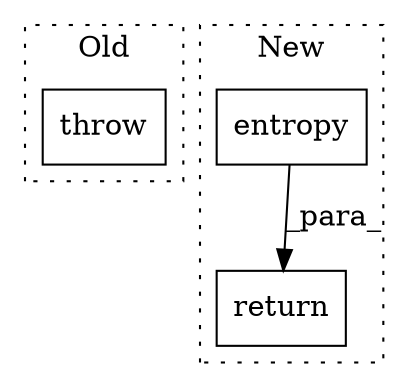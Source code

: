 digraph G {
subgraph cluster0 {
1 [label="throw" a="53" s="2639" l="6" shape="box"];
label = "Old";
style="dotted";
}
subgraph cluster1 {
2 [label="entropy" a="32" s="2865,2893" l="8,1" shape="box"];
3 [label="return" a="41" s="2966" l="7" shape="box"];
label = "New";
style="dotted";
}
2 -> 3 [label="_para_"];
}